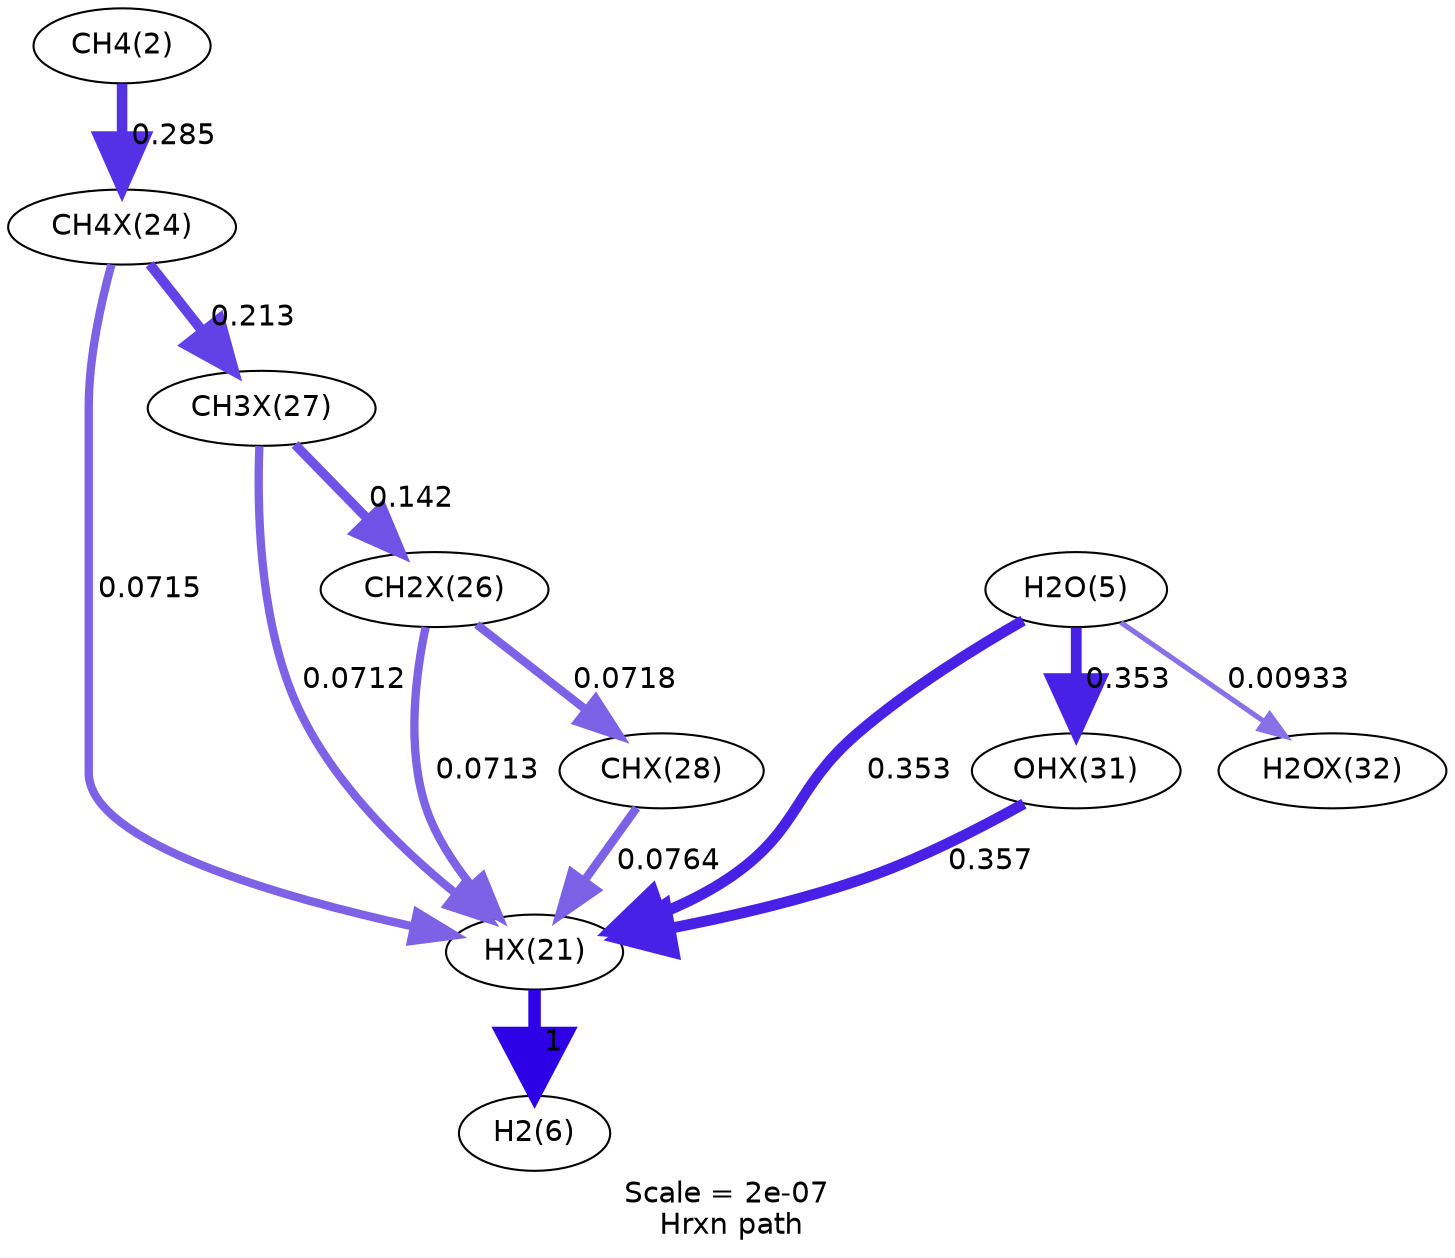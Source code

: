 digraph reaction_paths {
center=1;
s1 -> s27[fontname="Helvetica", penwidth=6, arrowsize=3, color="0.7, 1.5, 0.9"
, label=" 1"];
s7 -> s1[fontname="Helvetica", penwidth=4, arrowsize=2, color="0.7, 0.571, 0.9"
, label=" 0.0712"];
s6 -> s1[fontname="Helvetica", penwidth=4.01, arrowsize=2, color="0.7, 0.571, 0.9"
, label=" 0.0713"];
s8 -> s1[fontname="Helvetica", penwidth=4.06, arrowsize=2.03, color="0.7, 0.576, 0.9"
, label=" 0.0764"];
s11 -> s1[fontname="Helvetica", penwidth=5.22, arrowsize=2.61, color="0.7, 0.857, 0.9"
, label=" 0.357"];
s26 -> s1[fontname="Helvetica", penwidth=5.21, arrowsize=2.61, color="0.7, 0.853, 0.9"
, label=" 0.353"];
s4 -> s1[fontname="Helvetica", penwidth=4.01, arrowsize=2, color="0.7, 0.571, 0.9"
, label=" 0.0715"];
s23 -> s4[fontname="Helvetica", penwidth=5.05, arrowsize=2.53, color="0.7, 0.785, 0.9"
, label=" 0.285"];
s7 -> s6[fontname="Helvetica", penwidth=4.53, arrowsize=2.26, color="0.7, 0.642, 0.9"
, label=" 0.142"];
s4 -> s7[fontname="Helvetica", penwidth=4.83, arrowsize=2.42, color="0.7, 0.713, 0.9"
, label=" 0.213"];
s6 -> s8[fontname="Helvetica", penwidth=4.01, arrowsize=2.01, color="0.7, 0.572, 0.9"
, label=" 0.0718"];
s26 -> s11[fontname="Helvetica", penwidth=5.21, arrowsize=2.61, color="0.7, 0.853, 0.9"
, label=" 0.353"];
s26 -> s12[fontname="Helvetica", penwidth=2.47, arrowsize=1.24, color="0.7, 0.509, 0.9"
, label=" 0.00933"];
s1 [ fontname="Helvetica", label="HX(21)"];
s4 [ fontname="Helvetica", label="CH4X(24)"];
s6 [ fontname="Helvetica", label="CH2X(26)"];
s7 [ fontname="Helvetica", label="CH3X(27)"];
s8 [ fontname="Helvetica", label="CHX(28)"];
s11 [ fontname="Helvetica", label="OHX(31)"];
s12 [ fontname="Helvetica", label="H2OX(32)"];
s23 [ fontname="Helvetica", label="CH4(2)"];
s26 [ fontname="Helvetica", label="H2O(5)"];
s27 [ fontname="Helvetica", label="H2(6)"];
 label = "Scale = 2e-07\l Hrxn path";
 fontname = "Helvetica";
}
